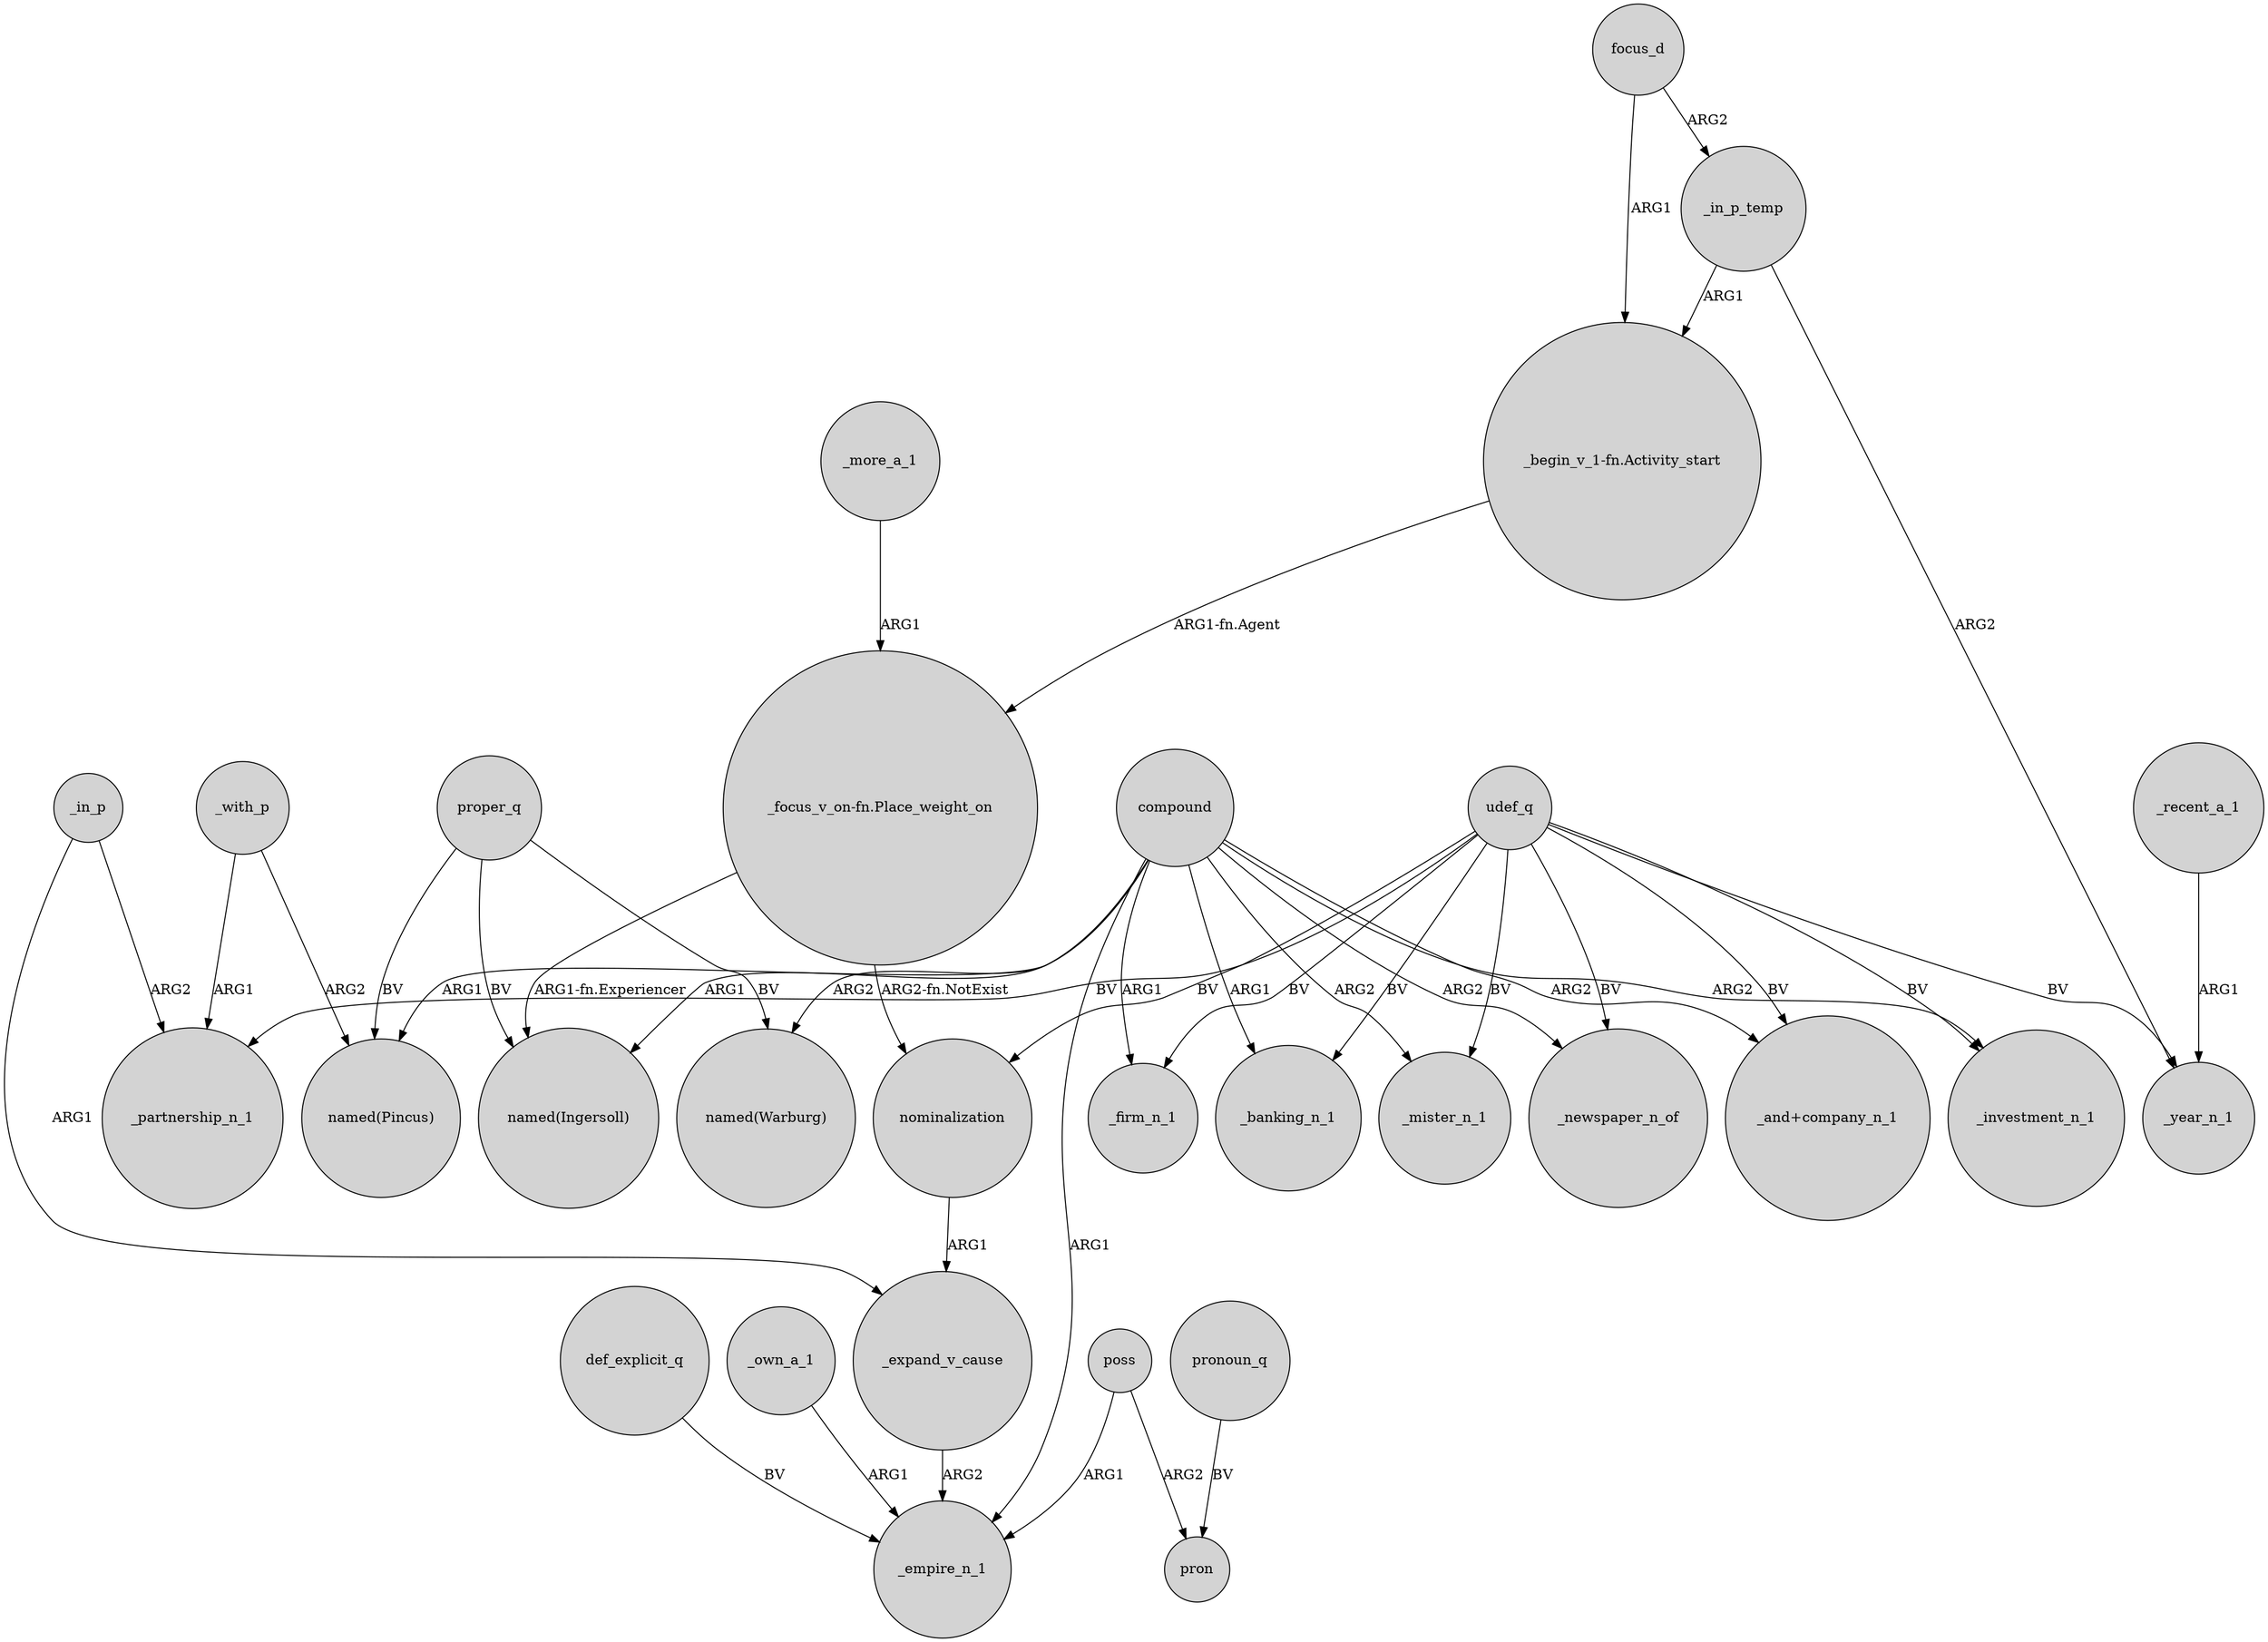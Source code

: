 digraph {
	node [shape=circle style=filled]
	poss -> _empire_n_1 [label=ARG1]
	proper_q -> "named(Pincus)" [label=BV]
	focus_d -> _in_p_temp [label=ARG2]
	_in_p -> _partnership_n_1 [label=ARG2]
	poss -> pron [label=ARG2]
	udef_q -> _newspaper_n_of [label=BV]
	compound -> _mister_n_1 [label=ARG2]
	udef_q -> _firm_n_1 [label=BV]
	udef_q -> _mister_n_1 [label=BV]
	compound -> _investment_n_1 [label=ARG2]
	_more_a_1 -> "_focus_v_on-fn.Place_weight_on" [label=ARG1]
	focus_d -> "_begin_v_1-fn.Activity_start" [label=ARG1]
	proper_q -> "named(Ingersoll)" [label=BV]
	_in_p_temp -> _year_n_1 [label=ARG2]
	_expand_v_cause -> _empire_n_1 [label=ARG2]
	compound -> "named(Ingersoll)" [label=ARG1]
	pronoun_q -> pron [label=BV]
	_in_p -> _expand_v_cause [label=ARG1]
	compound -> _banking_n_1 [label=ARG1]
	compound -> "_and+company_n_1" [label=ARG2]
	_recent_a_1 -> _year_n_1 [label=ARG1]
	compound -> _firm_n_1 [label=ARG1]
	udef_q -> nominalization [label=BV]
	compound -> "named(Pincus)" [label=ARG1]
	_in_p_temp -> "_begin_v_1-fn.Activity_start" [label=ARG1]
	"_begin_v_1-fn.Activity_start" -> "_focus_v_on-fn.Place_weight_on" [label="ARG1-fn.Agent"]
	nominalization -> _expand_v_cause [label=ARG1]
	"_focus_v_on-fn.Place_weight_on" -> nominalization [label="ARG2-fn.NotExist"]
	udef_q -> _investment_n_1 [label=BV]
	udef_q -> _year_n_1 [label=BV]
	"_focus_v_on-fn.Place_weight_on" -> "named(Ingersoll)" [label="ARG1-fn.Experiencer"]
	proper_q -> "named(Warburg)" [label=BV]
	udef_q -> _partnership_n_1 [label=BV]
	def_explicit_q -> _empire_n_1 [label=BV]
	_with_p -> "named(Pincus)" [label=ARG2]
	udef_q -> "_and+company_n_1" [label=BV]
	_with_p -> _partnership_n_1 [label=ARG1]
	compound -> _empire_n_1 [label=ARG1]
	udef_q -> _banking_n_1 [label=BV]
	compound -> "named(Warburg)" [label=ARG2]
	_own_a_1 -> _empire_n_1 [label=ARG1]
	compound -> _newspaper_n_of [label=ARG2]
}
